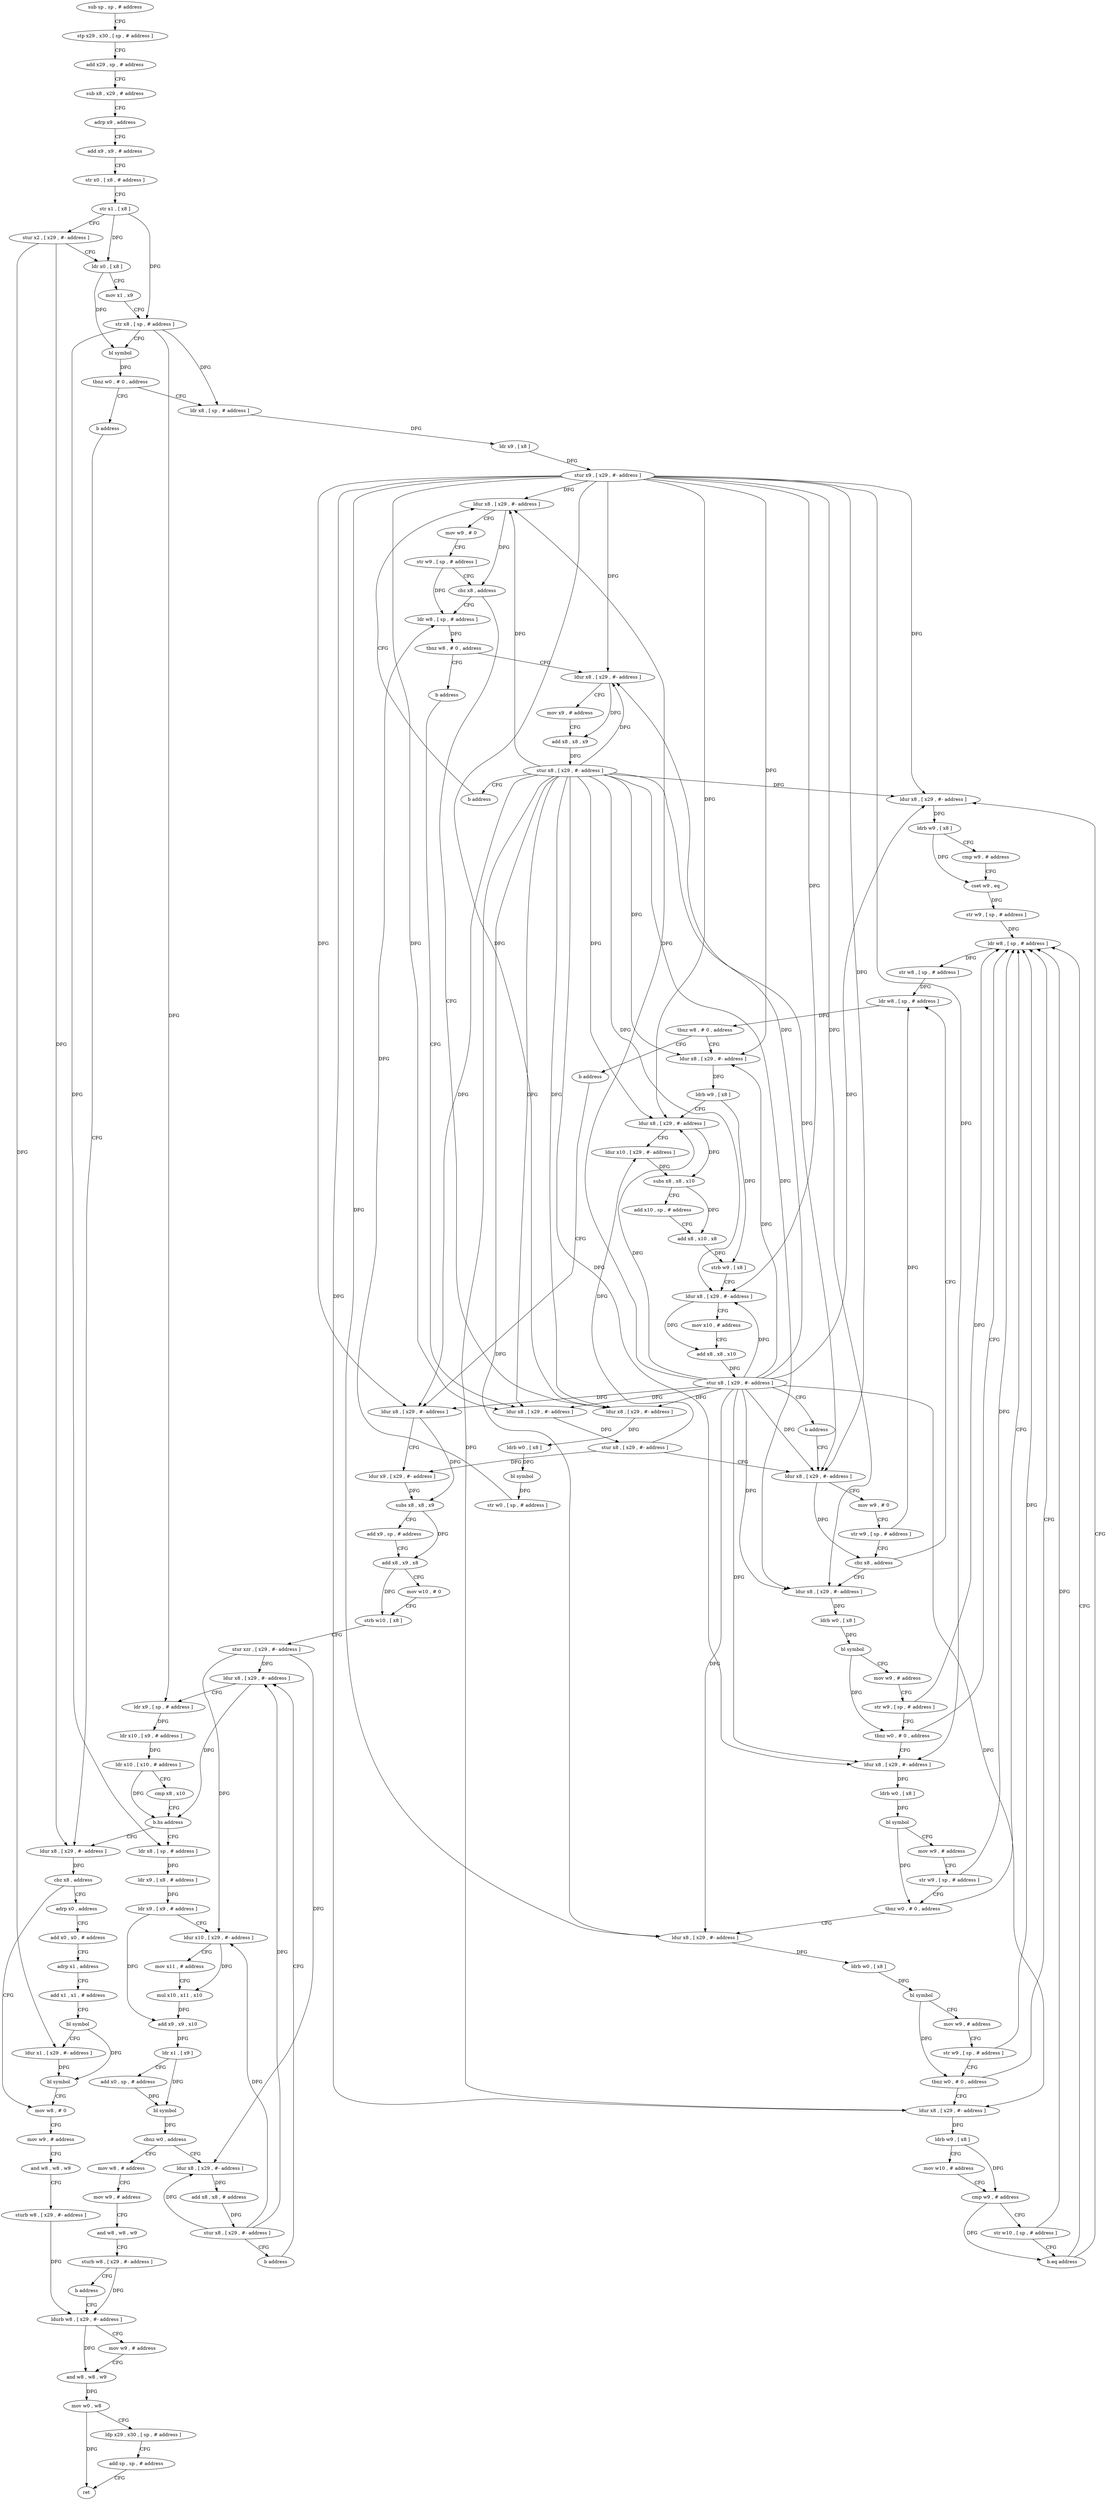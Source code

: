 digraph "func" {
"176464" [label = "sub sp , sp , # address" ]
"176468" [label = "stp x29 , x30 , [ sp , # address ]" ]
"176472" [label = "add x29 , sp , # address" ]
"176476" [label = "sub x8 , x29 , # address" ]
"176480" [label = "adrp x9 , address" ]
"176484" [label = "add x9 , x9 , # address" ]
"176488" [label = "str x0 , [ x8 , # address ]" ]
"176492" [label = "str x1 , [ x8 ]" ]
"176496" [label = "stur x2 , [ x29 , #- address ]" ]
"176500" [label = "ldr x0 , [ x8 ]" ]
"176504" [label = "mov x1 , x9" ]
"176508" [label = "str x8 , [ sp , # address ]" ]
"176512" [label = "bl symbol" ]
"176516" [label = "tbnz w0 , # 0 , address" ]
"176524" [label = "ldr x8 , [ sp , # address ]" ]
"176520" [label = "b address" ]
"176528" [label = "ldr x9 , [ x8 ]" ]
"176532" [label = "stur x9 , [ x29 , #- address ]" ]
"176536" [label = "ldur x8 , [ x29 , #- address ]" ]
"176948" [label = "ldur x8 , [ x29 , #- address ]" ]
"176568" [label = "ldr w8 , [ sp , # address ]" ]
"176572" [label = "tbnz w8 , # 0 , address" ]
"176580" [label = "ldur x8 , [ x29 , #- address ]" ]
"176576" [label = "b address" ]
"176552" [label = "ldur x8 , [ x29 , #- address ]" ]
"176556" [label = "ldrb w0 , [ x8 ]" ]
"176560" [label = "bl symbol" ]
"176564" [label = "str w0 , [ sp , # address ]" ]
"176952" [label = "cbz x8 , address" ]
"176984" [label = "mov w8 , # 0" ]
"176956" [label = "adrp x0 , address" ]
"176584" [label = "mov x9 , # address" ]
"176588" [label = "add x8 , x8 , x9" ]
"176592" [label = "stur x8 , [ x29 , #- address ]" ]
"176596" [label = "b address" ]
"176600" [label = "ldur x8 , [ x29 , #- address ]" ]
"176988" [label = "mov w9 , # address" ]
"176992" [label = "and w8 , w8 , w9" ]
"176996" [label = "sturb w8 , [ x29 , #- address ]" ]
"177000" [label = "ldurb w8 , [ x29 , #- address ]" ]
"176960" [label = "add x0 , x0 , # address" ]
"176964" [label = "adrp x1 , address" ]
"176968" [label = "add x1 , x1 , # address" ]
"176972" [label = "bl symbol" ]
"176976" [label = "ldur x1 , [ x29 , #- address ]" ]
"176980" [label = "bl symbol" ]
"176540" [label = "mov w9 , # 0" ]
"176544" [label = "str w9 , [ sp , # address ]" ]
"176548" [label = "cbz x8 , address" ]
"176604" [label = "stur x8 , [ x29 , #- address ]" ]
"176608" [label = "ldur x8 , [ x29 , #- address ]" ]
"176748" [label = "ldr w8 , [ sp , # address ]" ]
"176752" [label = "tbnz w8 , # 0 , address" ]
"176760" [label = "ldur x8 , [ x29 , #- address ]" ]
"176756" [label = "b address" ]
"176624" [label = "ldur x8 , [ x29 , #- address ]" ]
"176628" [label = "ldrb w0 , [ x8 ]" ]
"176632" [label = "bl symbol" ]
"176636" [label = "mov w9 , # address" ]
"176640" [label = "str w9 , [ sp , # address ]" ]
"176644" [label = "tbnz w0 , # 0 , address" ]
"176740" [label = "ldr w8 , [ sp , # address ]" ]
"176648" [label = "ldur x8 , [ x29 , #- address ]" ]
"176764" [label = "ldrb w9 , [ x8 ]" ]
"176768" [label = "ldur x8 , [ x29 , #- address ]" ]
"176772" [label = "ldur x10 , [ x29 , #- address ]" ]
"176776" [label = "subs x8 , x8 , x10" ]
"176780" [label = "add x10 , sp , # address" ]
"176784" [label = "add x8 , x10 , x8" ]
"176788" [label = "strb w9 , [ x8 ]" ]
"176792" [label = "ldur x8 , [ x29 , #- address ]" ]
"176796" [label = "mov x10 , # address" ]
"176800" [label = "add x8 , x8 , x10" ]
"176804" [label = "stur x8 , [ x29 , #- address ]" ]
"176808" [label = "b address" ]
"176812" [label = "ldur x8 , [ x29 , #- address ]" ]
"176744" [label = "str w8 , [ sp , # address ]" ]
"176652" [label = "ldrb w0 , [ x8 ]" ]
"176656" [label = "bl symbol" ]
"176660" [label = "mov w9 , # address" ]
"176664" [label = "str w9 , [ sp , # address ]" ]
"176668" [label = "tbnz w0 , # 0 , address" ]
"176672" [label = "ldur x8 , [ x29 , #- address ]" ]
"176612" [label = "mov w9 , # 0" ]
"176616" [label = "str w9 , [ sp , # address ]" ]
"176620" [label = "cbz x8 , address" ]
"176816" [label = "ldur x9 , [ x29 , #- address ]" ]
"176820" [label = "subs x8 , x8 , x9" ]
"176824" [label = "add x9 , sp , # address" ]
"176828" [label = "add x8 , x9 , x8" ]
"176832" [label = "mov w10 , # 0" ]
"176836" [label = "strb w10 , [ x8 ]" ]
"176840" [label = "stur xzr , [ x29 , #- address ]" ]
"176844" [label = "ldur x8 , [ x29 , #- address ]" ]
"176676" [label = "ldrb w0 , [ x8 ]" ]
"176680" [label = "bl symbol" ]
"176684" [label = "mov w9 , # address" ]
"176688" [label = "str w9 , [ sp , # address ]" ]
"176692" [label = "tbnz w0 , # 0 , address" ]
"176696" [label = "ldur x8 , [ x29 , #- address ]" ]
"176868" [label = "ldr x8 , [ sp , # address ]" ]
"176872" [label = "ldr x9 , [ x8 , # address ]" ]
"176876" [label = "ldr x9 , [ x9 , # address ]" ]
"176880" [label = "ldur x10 , [ x29 , #- address ]" ]
"176884" [label = "mov x11 , # address" ]
"176888" [label = "mul x10 , x11 , x10" ]
"176892" [label = "add x9 , x9 , x10" ]
"176896" [label = "ldr x1 , [ x9 ]" ]
"176900" [label = "add x0 , sp , # address" ]
"176904" [label = "bl symbol" ]
"176908" [label = "cbnz w0 , address" ]
"176932" [label = "ldur x8 , [ x29 , #- address ]" ]
"176912" [label = "mov w8 , # address" ]
"176700" [label = "ldrb w9 , [ x8 ]" ]
"176704" [label = "mov w10 , # address" ]
"176708" [label = "cmp w9 , # address" ]
"176712" [label = "str w10 , [ sp , # address ]" ]
"176716" [label = "b.eq address" ]
"176720" [label = "ldur x8 , [ x29 , #- address ]" ]
"176936" [label = "add x8 , x8 , # address" ]
"176940" [label = "stur x8 , [ x29 , #- address ]" ]
"176944" [label = "b address" ]
"176916" [label = "mov w9 , # address" ]
"176920" [label = "and w8 , w8 , w9" ]
"176924" [label = "sturb w8 , [ x29 , #- address ]" ]
"176928" [label = "b address" ]
"176724" [label = "ldrb w9 , [ x8 ]" ]
"176728" [label = "cmp w9 , # address" ]
"176732" [label = "cset w9 , eq" ]
"176736" [label = "str w9 , [ sp , # address ]" ]
"176848" [label = "ldr x9 , [ sp , # address ]" ]
"176852" [label = "ldr x10 , [ x9 , # address ]" ]
"176856" [label = "ldr x10 , [ x10 , # address ]" ]
"176860" [label = "cmp x8 , x10" ]
"176864" [label = "b.hs address" ]
"177004" [label = "mov w9 , # address" ]
"177008" [label = "and w8 , w8 , w9" ]
"177012" [label = "mov w0 , w8" ]
"177016" [label = "ldp x29 , x30 , [ sp , # address ]" ]
"177020" [label = "add sp , sp , # address" ]
"177024" [label = "ret" ]
"176464" -> "176468" [ label = "CFG" ]
"176468" -> "176472" [ label = "CFG" ]
"176472" -> "176476" [ label = "CFG" ]
"176476" -> "176480" [ label = "CFG" ]
"176480" -> "176484" [ label = "CFG" ]
"176484" -> "176488" [ label = "CFG" ]
"176488" -> "176492" [ label = "CFG" ]
"176492" -> "176496" [ label = "CFG" ]
"176492" -> "176500" [ label = "DFG" ]
"176492" -> "176508" [ label = "DFG" ]
"176496" -> "176500" [ label = "CFG" ]
"176496" -> "176948" [ label = "DFG" ]
"176496" -> "176976" [ label = "DFG" ]
"176500" -> "176504" [ label = "CFG" ]
"176500" -> "176512" [ label = "DFG" ]
"176504" -> "176508" [ label = "CFG" ]
"176508" -> "176512" [ label = "CFG" ]
"176508" -> "176524" [ label = "DFG" ]
"176508" -> "176848" [ label = "DFG" ]
"176508" -> "176868" [ label = "DFG" ]
"176512" -> "176516" [ label = "DFG" ]
"176516" -> "176524" [ label = "CFG" ]
"176516" -> "176520" [ label = "CFG" ]
"176524" -> "176528" [ label = "DFG" ]
"176520" -> "176948" [ label = "CFG" ]
"176528" -> "176532" [ label = "DFG" ]
"176532" -> "176536" [ label = "DFG" ]
"176532" -> "176552" [ label = "DFG" ]
"176532" -> "176580" [ label = "DFG" ]
"176532" -> "176600" [ label = "DFG" ]
"176532" -> "176608" [ label = "DFG" ]
"176532" -> "176624" [ label = "DFG" ]
"176532" -> "176760" [ label = "DFG" ]
"176532" -> "176768" [ label = "DFG" ]
"176532" -> "176792" [ label = "DFG" ]
"176532" -> "176648" [ label = "DFG" ]
"176532" -> "176812" [ label = "DFG" ]
"176532" -> "176672" [ label = "DFG" ]
"176532" -> "176696" [ label = "DFG" ]
"176532" -> "176720" [ label = "DFG" ]
"176536" -> "176540" [ label = "CFG" ]
"176536" -> "176548" [ label = "DFG" ]
"176948" -> "176952" [ label = "DFG" ]
"176568" -> "176572" [ label = "DFG" ]
"176572" -> "176580" [ label = "CFG" ]
"176572" -> "176576" [ label = "CFG" ]
"176580" -> "176584" [ label = "CFG" ]
"176580" -> "176588" [ label = "DFG" ]
"176576" -> "176600" [ label = "CFG" ]
"176552" -> "176556" [ label = "DFG" ]
"176556" -> "176560" [ label = "DFG" ]
"176560" -> "176564" [ label = "DFG" ]
"176564" -> "176568" [ label = "DFG" ]
"176952" -> "176984" [ label = "CFG" ]
"176952" -> "176956" [ label = "CFG" ]
"176984" -> "176988" [ label = "CFG" ]
"176956" -> "176960" [ label = "CFG" ]
"176584" -> "176588" [ label = "CFG" ]
"176588" -> "176592" [ label = "DFG" ]
"176592" -> "176596" [ label = "CFG" ]
"176592" -> "176536" [ label = "DFG" ]
"176592" -> "176552" [ label = "DFG" ]
"176592" -> "176580" [ label = "DFG" ]
"176592" -> "176600" [ label = "DFG" ]
"176592" -> "176608" [ label = "DFG" ]
"176592" -> "176624" [ label = "DFG" ]
"176592" -> "176760" [ label = "DFG" ]
"176592" -> "176768" [ label = "DFG" ]
"176592" -> "176792" [ label = "DFG" ]
"176592" -> "176648" [ label = "DFG" ]
"176592" -> "176812" [ label = "DFG" ]
"176592" -> "176672" [ label = "DFG" ]
"176592" -> "176696" [ label = "DFG" ]
"176592" -> "176720" [ label = "DFG" ]
"176596" -> "176536" [ label = "CFG" ]
"176600" -> "176604" [ label = "DFG" ]
"176988" -> "176992" [ label = "CFG" ]
"176992" -> "176996" [ label = "CFG" ]
"176996" -> "177000" [ label = "DFG" ]
"177000" -> "177004" [ label = "CFG" ]
"177000" -> "177008" [ label = "DFG" ]
"176960" -> "176964" [ label = "CFG" ]
"176964" -> "176968" [ label = "CFG" ]
"176968" -> "176972" [ label = "CFG" ]
"176972" -> "176976" [ label = "CFG" ]
"176972" -> "176980" [ label = "DFG" ]
"176976" -> "176980" [ label = "DFG" ]
"176980" -> "176984" [ label = "CFG" ]
"176540" -> "176544" [ label = "CFG" ]
"176544" -> "176548" [ label = "CFG" ]
"176544" -> "176568" [ label = "DFG" ]
"176548" -> "176568" [ label = "CFG" ]
"176548" -> "176552" [ label = "CFG" ]
"176604" -> "176608" [ label = "CFG" ]
"176604" -> "176772" [ label = "DFG" ]
"176604" -> "176816" [ label = "DFG" ]
"176608" -> "176612" [ label = "CFG" ]
"176608" -> "176620" [ label = "DFG" ]
"176748" -> "176752" [ label = "DFG" ]
"176752" -> "176760" [ label = "CFG" ]
"176752" -> "176756" [ label = "CFG" ]
"176760" -> "176764" [ label = "DFG" ]
"176756" -> "176812" [ label = "CFG" ]
"176624" -> "176628" [ label = "DFG" ]
"176628" -> "176632" [ label = "DFG" ]
"176632" -> "176636" [ label = "CFG" ]
"176632" -> "176644" [ label = "DFG" ]
"176636" -> "176640" [ label = "CFG" ]
"176640" -> "176644" [ label = "CFG" ]
"176640" -> "176740" [ label = "DFG" ]
"176644" -> "176740" [ label = "CFG" ]
"176644" -> "176648" [ label = "CFG" ]
"176740" -> "176744" [ label = "DFG" ]
"176648" -> "176652" [ label = "DFG" ]
"176764" -> "176768" [ label = "CFG" ]
"176764" -> "176788" [ label = "DFG" ]
"176768" -> "176772" [ label = "CFG" ]
"176768" -> "176776" [ label = "DFG" ]
"176772" -> "176776" [ label = "DFG" ]
"176776" -> "176780" [ label = "CFG" ]
"176776" -> "176784" [ label = "DFG" ]
"176780" -> "176784" [ label = "CFG" ]
"176784" -> "176788" [ label = "DFG" ]
"176788" -> "176792" [ label = "CFG" ]
"176792" -> "176796" [ label = "CFG" ]
"176792" -> "176800" [ label = "DFG" ]
"176796" -> "176800" [ label = "CFG" ]
"176800" -> "176804" [ label = "DFG" ]
"176804" -> "176808" [ label = "CFG" ]
"176804" -> "176536" [ label = "DFG" ]
"176804" -> "176552" [ label = "DFG" ]
"176804" -> "176580" [ label = "DFG" ]
"176804" -> "176600" [ label = "DFG" ]
"176804" -> "176608" [ label = "DFG" ]
"176804" -> "176624" [ label = "DFG" ]
"176804" -> "176760" [ label = "DFG" ]
"176804" -> "176768" [ label = "DFG" ]
"176804" -> "176792" [ label = "DFG" ]
"176804" -> "176648" [ label = "DFG" ]
"176804" -> "176812" [ label = "DFG" ]
"176804" -> "176672" [ label = "DFG" ]
"176804" -> "176696" [ label = "DFG" ]
"176804" -> "176720" [ label = "DFG" ]
"176808" -> "176608" [ label = "CFG" ]
"176812" -> "176816" [ label = "CFG" ]
"176812" -> "176820" [ label = "DFG" ]
"176744" -> "176748" [ label = "DFG" ]
"176652" -> "176656" [ label = "DFG" ]
"176656" -> "176660" [ label = "CFG" ]
"176656" -> "176668" [ label = "DFG" ]
"176660" -> "176664" [ label = "CFG" ]
"176664" -> "176668" [ label = "CFG" ]
"176664" -> "176740" [ label = "DFG" ]
"176668" -> "176740" [ label = "CFG" ]
"176668" -> "176672" [ label = "CFG" ]
"176672" -> "176676" [ label = "DFG" ]
"176612" -> "176616" [ label = "CFG" ]
"176616" -> "176620" [ label = "CFG" ]
"176616" -> "176748" [ label = "DFG" ]
"176620" -> "176748" [ label = "CFG" ]
"176620" -> "176624" [ label = "CFG" ]
"176816" -> "176820" [ label = "DFG" ]
"176820" -> "176824" [ label = "CFG" ]
"176820" -> "176828" [ label = "DFG" ]
"176824" -> "176828" [ label = "CFG" ]
"176828" -> "176832" [ label = "CFG" ]
"176828" -> "176836" [ label = "DFG" ]
"176832" -> "176836" [ label = "CFG" ]
"176836" -> "176840" [ label = "CFG" ]
"176840" -> "176844" [ label = "DFG" ]
"176840" -> "176880" [ label = "DFG" ]
"176840" -> "176932" [ label = "DFG" ]
"176844" -> "176848" [ label = "CFG" ]
"176844" -> "176864" [ label = "DFG" ]
"176676" -> "176680" [ label = "DFG" ]
"176680" -> "176684" [ label = "CFG" ]
"176680" -> "176692" [ label = "DFG" ]
"176684" -> "176688" [ label = "CFG" ]
"176688" -> "176692" [ label = "CFG" ]
"176688" -> "176740" [ label = "DFG" ]
"176692" -> "176740" [ label = "CFG" ]
"176692" -> "176696" [ label = "CFG" ]
"176696" -> "176700" [ label = "DFG" ]
"176868" -> "176872" [ label = "DFG" ]
"176872" -> "176876" [ label = "DFG" ]
"176876" -> "176880" [ label = "CFG" ]
"176876" -> "176892" [ label = "DFG" ]
"176880" -> "176884" [ label = "CFG" ]
"176880" -> "176888" [ label = "DFG" ]
"176884" -> "176888" [ label = "CFG" ]
"176888" -> "176892" [ label = "DFG" ]
"176892" -> "176896" [ label = "DFG" ]
"176896" -> "176900" [ label = "CFG" ]
"176896" -> "176904" [ label = "DFG" ]
"176900" -> "176904" [ label = "DFG" ]
"176904" -> "176908" [ label = "DFG" ]
"176908" -> "176932" [ label = "CFG" ]
"176908" -> "176912" [ label = "CFG" ]
"176932" -> "176936" [ label = "DFG" ]
"176912" -> "176916" [ label = "CFG" ]
"176700" -> "176704" [ label = "CFG" ]
"176700" -> "176708" [ label = "DFG" ]
"176704" -> "176708" [ label = "CFG" ]
"176708" -> "176712" [ label = "CFG" ]
"176708" -> "176716" [ label = "DFG" ]
"176712" -> "176716" [ label = "CFG" ]
"176712" -> "176740" [ label = "DFG" ]
"176716" -> "176740" [ label = "CFG" ]
"176716" -> "176720" [ label = "CFG" ]
"176720" -> "176724" [ label = "DFG" ]
"176936" -> "176940" [ label = "DFG" ]
"176940" -> "176944" [ label = "CFG" ]
"176940" -> "176844" [ label = "DFG" ]
"176940" -> "176880" [ label = "DFG" ]
"176940" -> "176932" [ label = "DFG" ]
"176944" -> "176844" [ label = "CFG" ]
"176916" -> "176920" [ label = "CFG" ]
"176920" -> "176924" [ label = "CFG" ]
"176924" -> "176928" [ label = "CFG" ]
"176924" -> "177000" [ label = "DFG" ]
"176928" -> "177000" [ label = "CFG" ]
"176724" -> "176728" [ label = "CFG" ]
"176724" -> "176732" [ label = "DFG" ]
"176728" -> "176732" [ label = "CFG" ]
"176732" -> "176736" [ label = "DFG" ]
"176736" -> "176740" [ label = "DFG" ]
"176848" -> "176852" [ label = "DFG" ]
"176852" -> "176856" [ label = "DFG" ]
"176856" -> "176860" [ label = "CFG" ]
"176856" -> "176864" [ label = "DFG" ]
"176860" -> "176864" [ label = "CFG" ]
"176864" -> "176948" [ label = "CFG" ]
"176864" -> "176868" [ label = "CFG" ]
"177004" -> "177008" [ label = "CFG" ]
"177008" -> "177012" [ label = "DFG" ]
"177012" -> "177016" [ label = "CFG" ]
"177012" -> "177024" [ label = "DFG" ]
"177016" -> "177020" [ label = "CFG" ]
"177020" -> "177024" [ label = "CFG" ]
}

